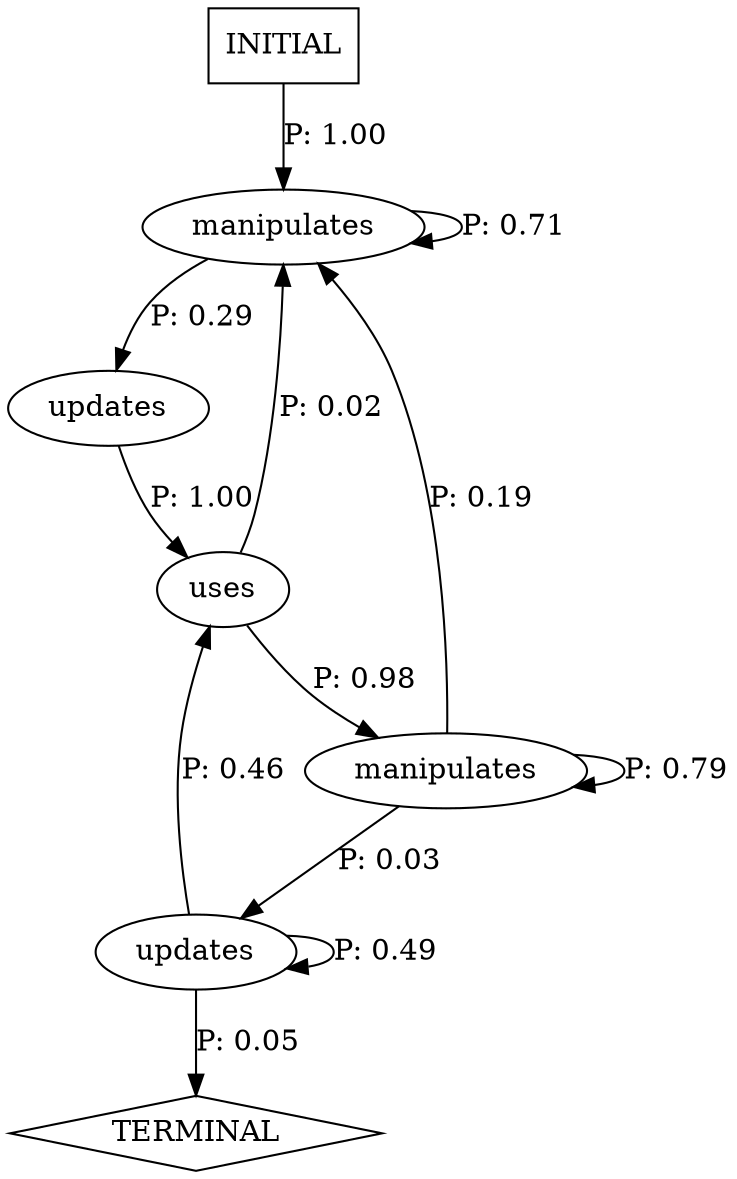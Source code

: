 digraph G {
  0 [label="manipulates"];
  1 [label="manipulates"];
  2 [label="updates"];
  3 [label="updates"];
  4 [label="uses"];
  5 [label="TERMINAL",shape=diamond];
  6 [label="INITIAL",shape=box];
0->0 [label="P: 0.71"];
0->2 [label="P: 0.29"];
1->0 [label="P: 0.19"];
1->1 [label="P: 0.79"];
1->3 [label="P: 0.03"];
2->4 [label="P: 1.00"];
3->3 [label="P: 0.49"];
3->4 [label="P: 0.46"];
3->5 [label="P: 0.05"];
4->0 [label="P: 0.02"];
4->1 [label="P: 0.98"];
6->0 [label="P: 1.00"];
}
